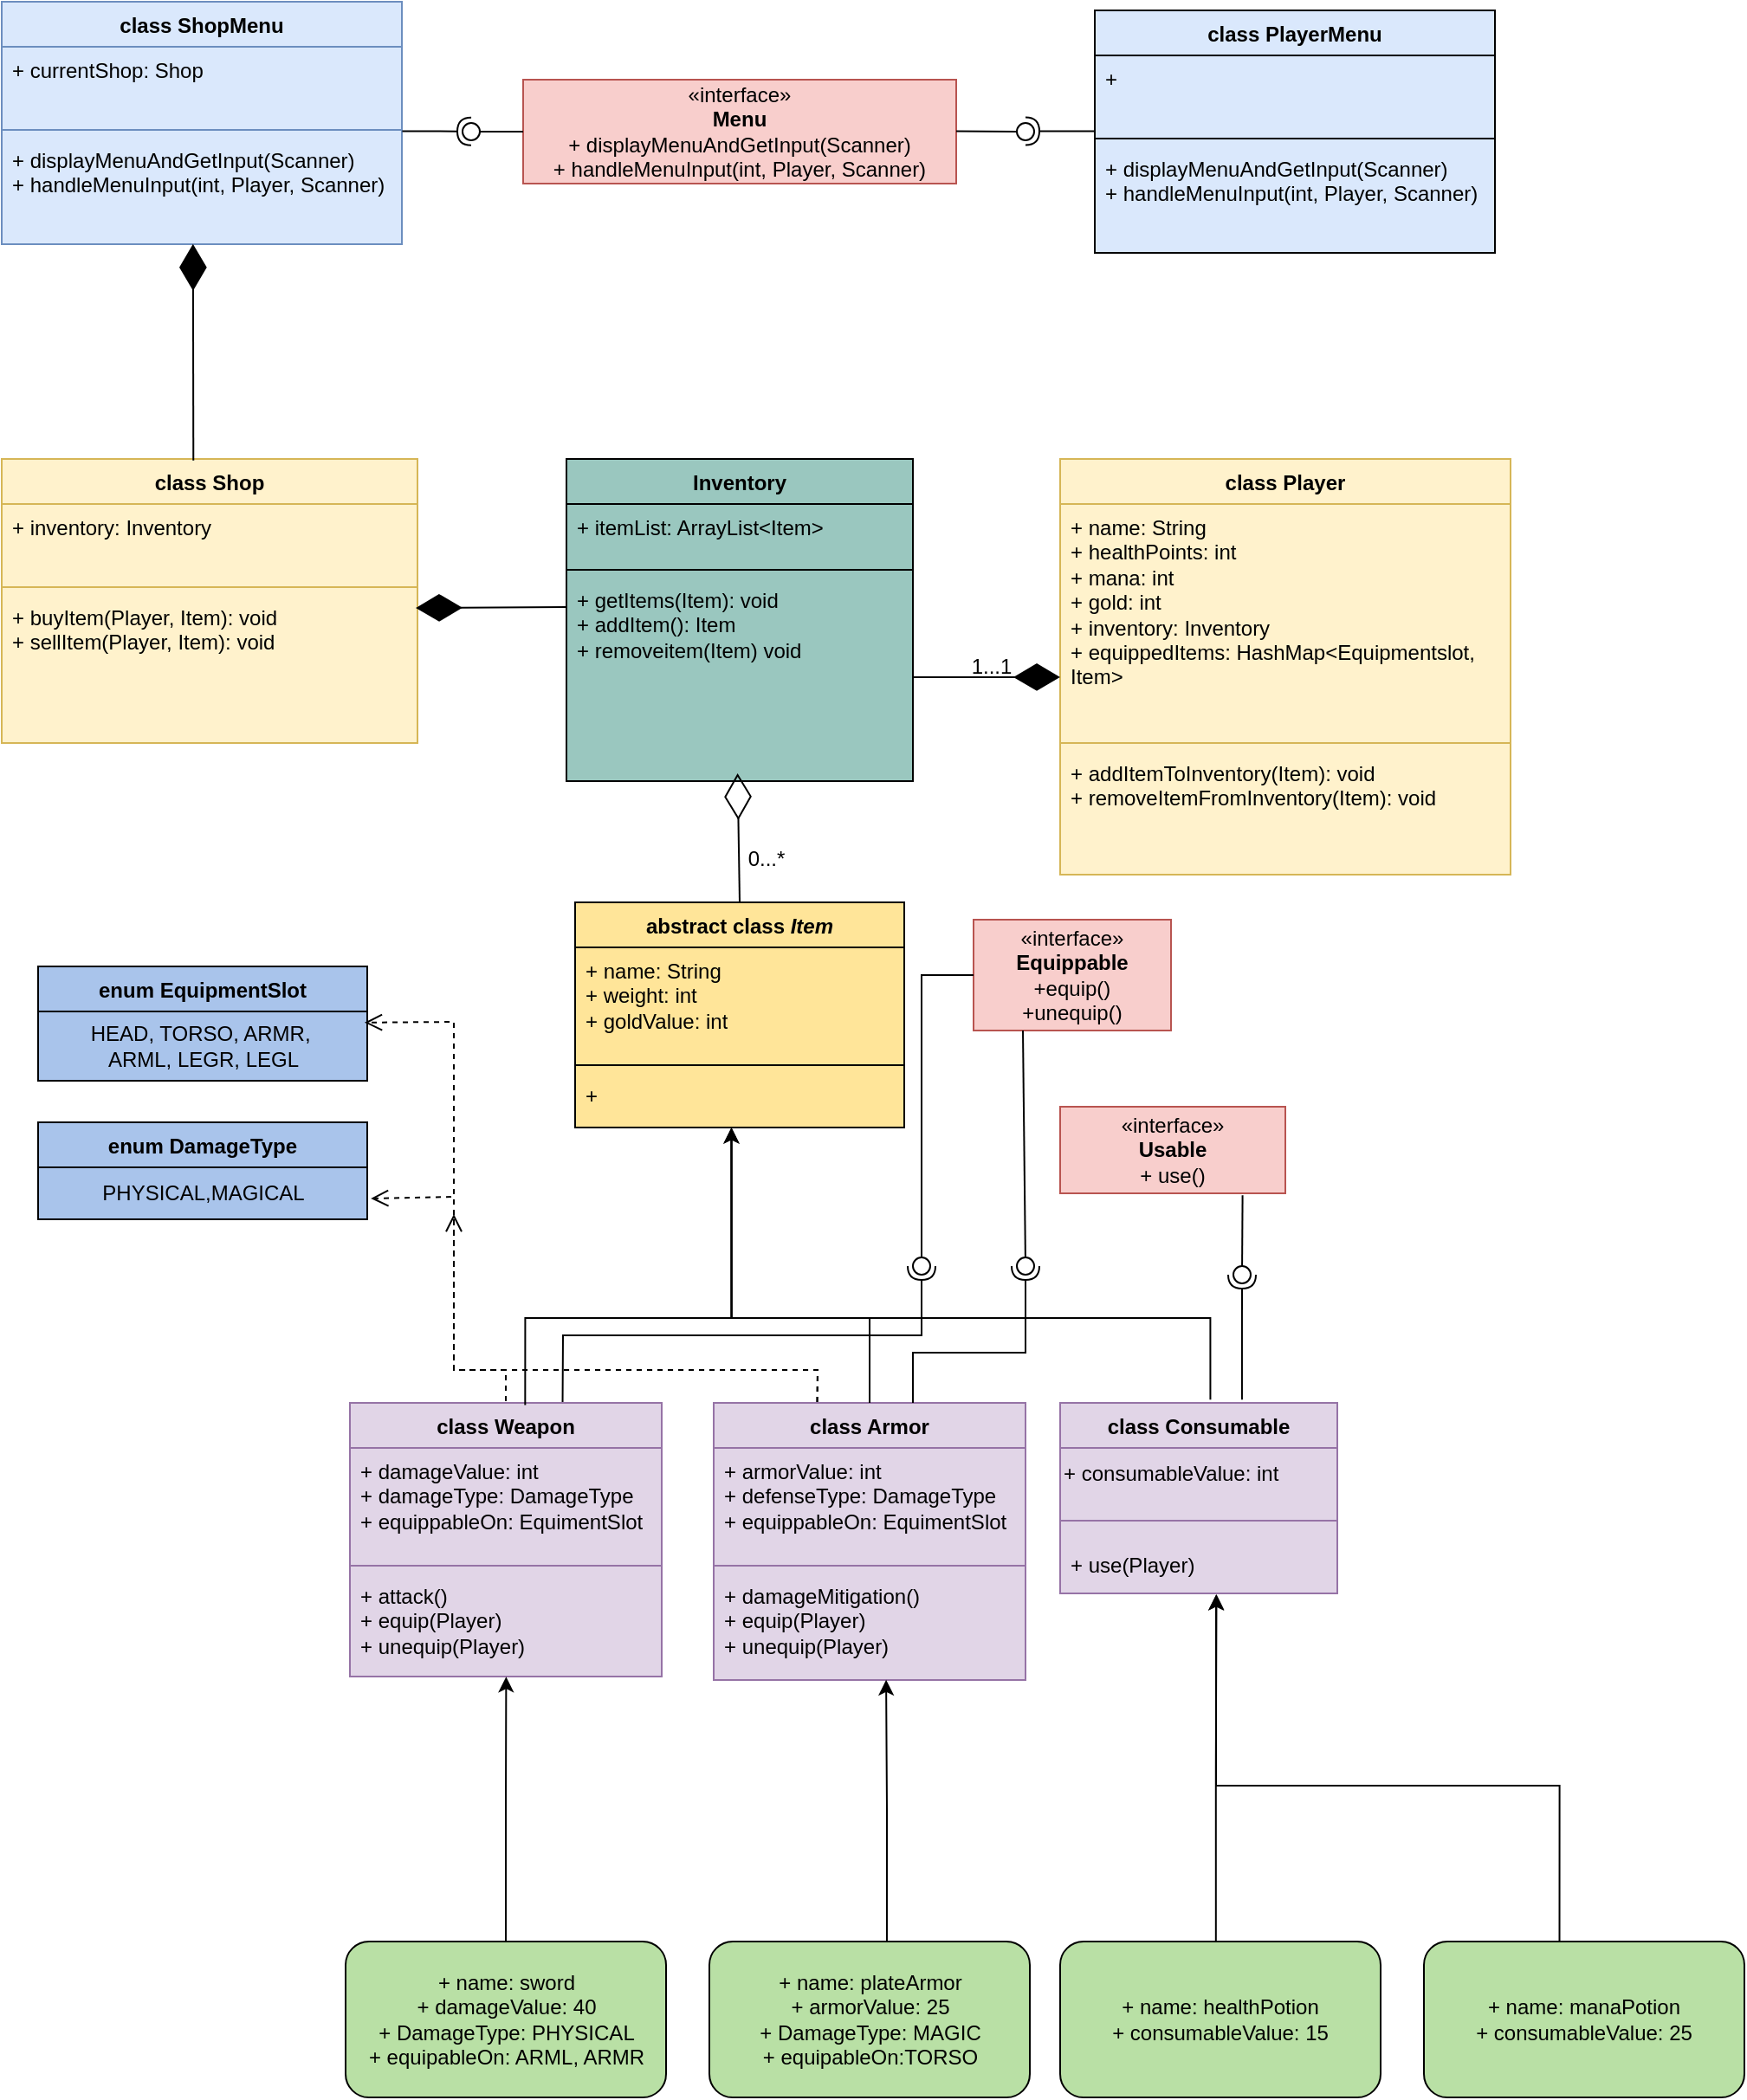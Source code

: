<mxfile version="24.7.17">
  <diagram id="C5RBs43oDa-KdzZeNtuy" name="Page-1">
    <mxGraphModel dx="1272" dy="1894" grid="1" gridSize="10" guides="1" tooltips="1" connect="1" arrows="1" fold="1" page="1" pageScale="1" pageWidth="827" pageHeight="1169" background="#ffffff" math="0" shadow="0">
      <root>
        <mxCell id="WIyWlLk6GJQsqaUBKTNV-0" />
        <mxCell id="WIyWlLk6GJQsqaUBKTNV-1" parent="WIyWlLk6GJQsqaUBKTNV-0" />
        <mxCell id="76qIheIjIqnIHze1jOvI-4" value="Inventory" style="swimlane;fontStyle=1;align=center;verticalAlign=top;childLayout=stackLayout;horizontal=1;startSize=26;horizontalStack=0;resizeParent=1;resizeParentMax=0;resizeLast=0;collapsible=1;marginBottom=0;whiteSpace=wrap;html=1;fillColor=#9AC7BF;swimlaneFillColor=#9AC7BF;" parent="WIyWlLk6GJQsqaUBKTNV-1" vertex="1">
          <mxGeometry x="375" y="-46" width="200" height="186" as="geometry" />
        </mxCell>
        <mxCell id="76qIheIjIqnIHze1jOvI-5" value="+ itemList: ArrayList&amp;lt;Item&amp;gt;" style="text;strokeColor=none;fillColor=none;align=left;verticalAlign=top;spacingLeft=4;spacingRight=4;overflow=hidden;rotatable=0;points=[[0,0.5],[1,0.5]];portConstraint=eastwest;whiteSpace=wrap;html=1;" parent="76qIheIjIqnIHze1jOvI-4" vertex="1">
          <mxGeometry y="26" width="200" height="34" as="geometry" />
        </mxCell>
        <mxCell id="_3AJ94oyX9AFuhV5-iff-18" value="" style="line;strokeWidth=1;fillColor=none;align=left;verticalAlign=middle;spacingTop=-1;spacingLeft=3;spacingRight=3;rotatable=0;labelPosition=right;points=[];portConstraint=eastwest;strokeColor=inherit;" vertex="1" parent="76qIheIjIqnIHze1jOvI-4">
          <mxGeometry y="60" width="200" height="8" as="geometry" />
        </mxCell>
        <mxCell id="76qIheIjIqnIHze1jOvI-7" value="&lt;div&gt;&lt;span data-darkreader-inline-color=&quot;&quot; data-darkreader-inline-bgcolor=&quot;&quot; style=&quot;background-color: initial; color: rgb(0, 0, 0); --darkreader-inline-bgcolor: initial; --darkreader-inline-color: #e8e6e3;&quot;&gt;+ getItems(Item): void&lt;/span&gt;&lt;br&gt;&lt;/div&gt;&lt;div&gt;+ addItem(): Item&lt;br&gt;&lt;/div&gt;&lt;div&gt;+ removeitem(Item) void&lt;br&gt;&lt;/div&gt;" style="text;strokeColor=none;fillColor=none;align=left;verticalAlign=top;spacingLeft=4;spacingRight=4;overflow=hidden;rotatable=0;points=[[0,0.5],[1,0.5]];portConstraint=eastwest;whiteSpace=wrap;html=1;" parent="76qIheIjIqnIHze1jOvI-4" vertex="1">
          <mxGeometry y="68" width="200" height="118" as="geometry" />
        </mxCell>
        <mxCell id="76qIheIjIqnIHze1jOvI-8" value="abstract class &lt;i&gt;Item&lt;/i&gt;" style="swimlane;fontStyle=1;align=center;verticalAlign=top;childLayout=stackLayout;horizontal=1;startSize=26;horizontalStack=0;resizeParent=1;resizeParentMax=0;resizeLast=0;collapsible=1;marginBottom=0;whiteSpace=wrap;html=1;fillColor=#FFE599;swimlaneFillColor=#FFE599;" parent="WIyWlLk6GJQsqaUBKTNV-1" vertex="1">
          <mxGeometry x="380" y="210" width="190" height="130" as="geometry" />
        </mxCell>
        <mxCell id="76qIheIjIqnIHze1jOvI-9" value="+ name: String&lt;div&gt;+ weight: int&lt;/div&gt;&lt;div&gt;+ goldValue: int&lt;/div&gt;" style="text;strokeColor=none;fillColor=none;align=left;verticalAlign=top;spacingLeft=4;spacingRight=4;overflow=hidden;rotatable=0;points=[[0,0.5],[1,0.5]];portConstraint=eastwest;whiteSpace=wrap;html=1;" parent="76qIheIjIqnIHze1jOvI-8" vertex="1">
          <mxGeometry y="26" width="190" height="64" as="geometry" />
        </mxCell>
        <mxCell id="76qIheIjIqnIHze1jOvI-10" value="" style="line;strokeWidth=1;fillColor=none;align=left;verticalAlign=middle;spacingTop=-1;spacingLeft=3;spacingRight=3;rotatable=0;labelPosition=right;points=[];portConstraint=eastwest;strokeColor=inherit;" parent="76qIheIjIqnIHze1jOvI-8" vertex="1">
          <mxGeometry y="90" width="190" height="8" as="geometry" />
        </mxCell>
        <mxCell id="76qIheIjIqnIHze1jOvI-11" value="&lt;div&gt;+ &lt;/div&gt;" style="text;strokeColor=none;fillColor=none;align=left;verticalAlign=top;spacingLeft=4;spacingRight=4;overflow=hidden;rotatable=0;points=[[0,0.5],[1,0.5]];portConstraint=eastwest;whiteSpace=wrap;html=1;" parent="76qIheIjIqnIHze1jOvI-8" vertex="1">
          <mxGeometry y="98" width="190" height="32" as="geometry" />
        </mxCell>
        <mxCell id="Y_zbtXDFNSpmOWqjWYgW-4" value="class Armor" style="swimlane;fontStyle=1;align=center;verticalAlign=top;childLayout=stackLayout;horizontal=1;startSize=26;horizontalStack=0;resizeParent=1;resizeParentMax=0;resizeLast=0;collapsible=1;marginBottom=0;whiteSpace=wrap;html=1;fillColor=#e1d5e7;strokeColor=#9673a6;swimlaneFillColor=#E1D5E7;" parent="WIyWlLk6GJQsqaUBKTNV-1" vertex="1">
          <mxGeometry x="460" y="499" width="180" height="160" as="geometry" />
        </mxCell>
        <mxCell id="Y_zbtXDFNSpmOWqjWYgW-5" value="&lt;div&gt;+ armorValue: int&lt;/div&gt;&lt;div&gt;+ defenseType: DamageType&lt;/div&gt;&lt;div&gt;+ equippableOn: EquimentSlot&lt;/div&gt;" style="text;strokeColor=none;fillColor=none;align=left;verticalAlign=top;spacingLeft=4;spacingRight=4;overflow=hidden;rotatable=0;points=[[0,0.5],[1,0.5]];portConstraint=eastwest;whiteSpace=wrap;html=1;" parent="Y_zbtXDFNSpmOWqjWYgW-4" vertex="1">
          <mxGeometry y="26" width="180" height="64" as="geometry" />
        </mxCell>
        <mxCell id="Y_zbtXDFNSpmOWqjWYgW-6" value="" style="line;strokeWidth=1;fillColor=none;align=left;verticalAlign=middle;spacingTop=-1;spacingLeft=3;spacingRight=3;rotatable=0;labelPosition=right;points=[];portConstraint=eastwest;strokeColor=#9673A6;" parent="Y_zbtXDFNSpmOWqjWYgW-4" vertex="1">
          <mxGeometry y="90" width="180" height="8" as="geometry" />
        </mxCell>
        <mxCell id="Y_zbtXDFNSpmOWqjWYgW-7" value="&lt;div&gt;+ damageMitigation()&lt;br&gt;&lt;/div&gt;&lt;div&gt;&lt;div&gt;+ equip(Player)&lt;/div&gt;&lt;div&gt;+ unequip(Player)&lt;/div&gt;&lt;/div&gt;" style="text;strokeColor=none;fillColor=none;align=left;verticalAlign=top;spacingLeft=4;spacingRight=4;overflow=hidden;rotatable=0;points=[[0,0.5],[1,0.5]];portConstraint=eastwest;whiteSpace=wrap;html=1;" parent="Y_zbtXDFNSpmOWqjWYgW-4" vertex="1">
          <mxGeometry y="98" width="180" height="62" as="geometry" />
        </mxCell>
        <mxCell id="Y_zbtXDFNSpmOWqjWYgW-8" value="class Consumable" style="swimlane;fontStyle=1;align=center;verticalAlign=top;childLayout=stackLayout;horizontal=1;startSize=26;horizontalStack=0;resizeParent=1;resizeParentMax=0;resizeLast=0;collapsible=1;marginBottom=0;whiteSpace=wrap;html=1;fillColor=#e1d5e7;strokeColor=#9673a6;swimlaneFillColor=#E1D5E7;" parent="WIyWlLk6GJQsqaUBKTNV-1" vertex="1">
          <mxGeometry x="660" y="499" width="160" height="110" as="geometry" />
        </mxCell>
        <mxCell id="RlSCZmG_0VpKmQy92OfU-8" value="+ consumableValue: int" style="text;html=1;align=left;verticalAlign=middle;resizable=0;points=[];autosize=1;strokeColor=none;fillColor=none;" parent="Y_zbtXDFNSpmOWqjWYgW-8" vertex="1">
          <mxGeometry y="26" width="160" height="30" as="geometry" />
        </mxCell>
        <mxCell id="Y_zbtXDFNSpmOWqjWYgW-10" value="" style="line;strokeWidth=1;fillColor=none;align=left;verticalAlign=middle;spacingTop=-1;spacingLeft=3;spacingRight=3;rotatable=0;labelPosition=right;points=[];portConstraint=eastwest;strokeColor=inherit;" parent="Y_zbtXDFNSpmOWqjWYgW-8" vertex="1">
          <mxGeometry y="56" width="160" height="24" as="geometry" />
        </mxCell>
        <mxCell id="Y_zbtXDFNSpmOWqjWYgW-11" value="+ use(Player)" style="text;strokeColor=none;fillColor=none;align=left;verticalAlign=top;spacingLeft=4;spacingRight=4;overflow=hidden;rotatable=0;points=[[0,0.5],[1,0.5]];portConstraint=eastwest;whiteSpace=wrap;html=1;" parent="Y_zbtXDFNSpmOWqjWYgW-8" vertex="1">
          <mxGeometry y="80" width="160" height="30" as="geometry" />
        </mxCell>
        <mxCell id="76qIheIjIqnIHze1jOvI-12" value="«interface»&lt;br&gt;&lt;b&gt;Equippable&lt;/b&gt;&lt;div&gt;+equip()&lt;/div&gt;&lt;div&gt;+unequip()&lt;/div&gt;" style="html=1;whiteSpace=wrap;fillColor=#f8cecc;strokeColor=#b85450;" parent="WIyWlLk6GJQsqaUBKTNV-1" vertex="1">
          <mxGeometry x="610" y="220" width="114" height="64" as="geometry" />
        </mxCell>
        <mxCell id="76qIheIjIqnIHze1jOvI-13" value="«interface»&lt;br&gt;&lt;div&gt;&lt;b&gt;Usable&lt;br&gt;&lt;/b&gt;&lt;/div&gt;&lt;div&gt;+ use()&lt;/div&gt;" style="html=1;whiteSpace=wrap;fillColor=#f8cecc;strokeColor=#b85450;" parent="WIyWlLk6GJQsqaUBKTNV-1" vertex="1">
          <mxGeometry x="660" y="328" width="130" height="50" as="geometry" />
        </mxCell>
        <mxCell id="76qIheIjIqnIHze1jOvI-16" style="edgeStyle=orthogonalEdgeStyle;rounded=0;orthogonalLoop=1;jettySize=auto;html=1;entryX=0.475;entryY=1.004;entryDx=0;entryDy=0;entryPerimeter=0;" parent="WIyWlLk6GJQsqaUBKTNV-1" source="Y_zbtXDFNSpmOWqjWYgW-4" target="76qIheIjIqnIHze1jOvI-11" edge="1">
          <mxGeometry relative="1" as="geometry">
            <Array as="points">
              <mxPoint x="550" y="450" />
              <mxPoint x="470" y="450" />
            </Array>
            <mxPoint x="470" y="420" as="targetPoint" />
          </mxGeometry>
        </mxCell>
        <mxCell id="Y_zbtXDFNSpmOWqjWYgW-13" value="" style="endArrow=diamondThin;endFill=0;endSize=24;html=1;rounded=0;exitX=0.5;exitY=0;exitDx=0;exitDy=0;entryX=0.494;entryY=0.962;entryDx=0;entryDy=0;entryPerimeter=0;" parent="WIyWlLk6GJQsqaUBKTNV-1" source="76qIheIjIqnIHze1jOvI-8" target="76qIheIjIqnIHze1jOvI-7" edge="1">
          <mxGeometry width="160" relative="1" as="geometry">
            <mxPoint x="150" y="210" as="sourcePoint" />
            <mxPoint x="460" y="170" as="targetPoint" />
          </mxGeometry>
        </mxCell>
        <mxCell id="Y_zbtXDFNSpmOWqjWYgW-16" value="" style="rounded=0;orthogonalLoop=1;jettySize=auto;html=1;endArrow=halfCircle;endFill=0;endSize=6;strokeWidth=1;sketch=0;exitX=0.656;exitY=-0.017;exitDx=0;exitDy=0;entryX=0.129;entryY=0.643;entryDx=0;entryDy=0;entryPerimeter=0;exitPerimeter=0;" parent="WIyWlLk6GJQsqaUBKTNV-1" target="Y_zbtXDFNSpmOWqjWYgW-18" edge="1" source="Y_zbtXDFNSpmOWqjWYgW-8">
          <mxGeometry relative="1" as="geometry">
            <mxPoint x="820" y="552" as="sourcePoint" />
            <mxPoint x="770" y="250" as="targetPoint" />
            <Array as="points" />
          </mxGeometry>
        </mxCell>
        <mxCell id="Y_zbtXDFNSpmOWqjWYgW-17" value="" style="rounded=0;orthogonalLoop=1;jettySize=auto;html=1;endArrow=oval;endFill=0;sketch=0;sourcePerimeterSpacing=0;targetPerimeterSpacing=0;endSize=10;exitX=0.81;exitY=1.023;exitDx=0;exitDy=0;entryX=0.67;entryY=0.848;entryDx=0;entryDy=0;entryPerimeter=0;exitPerimeter=0;" parent="WIyWlLk6GJQsqaUBKTNV-1" source="76qIheIjIqnIHze1jOvI-13" target="Y_zbtXDFNSpmOWqjWYgW-18" edge="1">
          <mxGeometry relative="1" as="geometry">
            <mxPoint x="760" y="384" as="sourcePoint" />
            <mxPoint x="780" y="384" as="targetPoint" />
          </mxGeometry>
        </mxCell>
        <mxCell id="Y_zbtXDFNSpmOWqjWYgW-18" value="" style="ellipse;whiteSpace=wrap;html=1;align=center;aspect=fixed;fillColor=none;strokeColor=none;resizable=0;perimeter=centerPerimeter;rotatable=0;allowArrows=0;points=[];outlineConnect=1;" parent="WIyWlLk6GJQsqaUBKTNV-1" vertex="1">
          <mxGeometry x="760" y="420" width="10" height="10" as="geometry" />
        </mxCell>
        <mxCell id="Y_zbtXDFNSpmOWqjWYgW-19" value="" style="rounded=0;orthogonalLoop=1;jettySize=auto;html=1;endArrow=halfCircle;endFill=0;endSize=6;strokeWidth=1;sketch=0;exitX=0.652;exitY=0.001;exitDx=0;exitDy=0;exitPerimeter=0;" parent="WIyWlLk6GJQsqaUBKTNV-1" edge="1">
          <mxGeometry relative="1" as="geometry">
            <mxPoint x="575.0" y="498.998" as="sourcePoint" />
            <mxPoint x="640" y="420" as="targetPoint" />
            <Array as="points">
              <mxPoint x="575" y="470" />
              <mxPoint x="640" y="470" />
            </Array>
          </mxGeometry>
        </mxCell>
        <mxCell id="Y_zbtXDFNSpmOWqjWYgW-20" value="" style="rounded=0;orthogonalLoop=1;jettySize=auto;html=1;endArrow=oval;endFill=0;sketch=0;sourcePerimeterSpacing=0;targetPerimeterSpacing=0;endSize=10;exitX=0.25;exitY=1;exitDx=0;exitDy=0;" parent="WIyWlLk6GJQsqaUBKTNV-1" source="76qIheIjIqnIHze1jOvI-12" edge="1">
          <mxGeometry relative="1" as="geometry">
            <mxPoint x="690" y="300" as="sourcePoint" />
            <mxPoint x="640" y="420" as="targetPoint" />
          </mxGeometry>
        </mxCell>
        <mxCell id="Y_zbtXDFNSpmOWqjWYgW-21" value="" style="ellipse;whiteSpace=wrap;html=1;align=center;aspect=fixed;fillColor=none;strokeColor=none;resizable=0;perimeter=centerPerimeter;rotatable=0;allowArrows=0;points=[];outlineConnect=1;" parent="WIyWlLk6GJQsqaUBKTNV-1" vertex="1">
          <mxGeometry x="409" y="630" width="10" height="10" as="geometry" />
        </mxCell>
        <mxCell id="Y_zbtXDFNSpmOWqjWYgW-22" value="" style="rounded=0;orthogonalLoop=1;jettySize=auto;html=1;endArrow=halfCircle;endFill=0;endSize=6;strokeWidth=1;sketch=0;exitX=0.682;exitY=0.005;exitDx=0;exitDy=0;exitPerimeter=0;" parent="WIyWlLk6GJQsqaUBKTNV-1" source="76qIheIjIqnIHze1jOvI-23" edge="1">
          <mxGeometry relative="1" as="geometry">
            <mxPoint x="250.8" y="540.616" as="sourcePoint" />
            <mxPoint x="580" y="420" as="targetPoint" />
            <Array as="points">
              <mxPoint x="373" y="460" />
              <mxPoint x="580" y="460" />
            </Array>
          </mxGeometry>
        </mxCell>
        <mxCell id="Y_zbtXDFNSpmOWqjWYgW-23" value="" style="rounded=0;orthogonalLoop=1;jettySize=auto;html=1;endArrow=oval;endFill=0;sketch=0;sourcePerimeterSpacing=0;targetPerimeterSpacing=0;endSize=10;exitX=0;exitY=0.5;exitDx=0;exitDy=0;" parent="WIyWlLk6GJQsqaUBKTNV-1" source="76qIheIjIqnIHze1jOvI-12" edge="1">
          <mxGeometry relative="1" as="geometry">
            <mxPoint x="264" y="615" as="sourcePoint" />
            <mxPoint x="580" y="420" as="targetPoint" />
            <Array as="points">
              <mxPoint x="580" y="252" />
            </Array>
          </mxGeometry>
        </mxCell>
        <mxCell id="Y_zbtXDFNSpmOWqjWYgW-24" value="" style="ellipse;whiteSpace=wrap;html=1;align=center;aspect=fixed;fillColor=none;strokeColor=none;resizable=0;perimeter=centerPerimeter;rotatable=0;allowArrows=0;points=[];outlineConnect=1;" parent="WIyWlLk6GJQsqaUBKTNV-1" vertex="1">
          <mxGeometry x="279" y="610" width="10" height="10" as="geometry" />
        </mxCell>
        <mxCell id="76qIheIjIqnIHze1jOvI-23" value="class Weapon" style="swimlane;fontStyle=1;align=center;verticalAlign=top;childLayout=stackLayout;horizontal=1;startSize=26;horizontalStack=0;resizeParent=1;resizeParentMax=0;resizeLast=0;collapsible=1;marginBottom=0;whiteSpace=wrap;html=1;fillColor=#E1D5E7;swimlaneFillColor=#E1D5E7;strokeColor=#9673A6;" parent="WIyWlLk6GJQsqaUBKTNV-1" vertex="1">
          <mxGeometry x="250" y="499" width="180" height="158" as="geometry" />
        </mxCell>
        <mxCell id="76qIheIjIqnIHze1jOvI-24" value="&lt;div&gt;+ damageValue: int&lt;/div&gt;&lt;div&gt;+ damageType: DamageType&lt;/div&gt;&lt;div&gt;+ equippableOn: EquimentSlot&lt;br&gt;&lt;/div&gt;&lt;div&gt;&lt;br&gt;&lt;/div&gt;" style="text;strokeColor=none;fillColor=none;align=left;verticalAlign=top;spacingLeft=4;spacingRight=4;overflow=hidden;rotatable=0;points=[[0,0.5],[1,0.5]];portConstraint=eastwest;whiteSpace=wrap;html=1;" parent="76qIheIjIqnIHze1jOvI-23" vertex="1">
          <mxGeometry y="26" width="180" height="64" as="geometry" />
        </mxCell>
        <mxCell id="76qIheIjIqnIHze1jOvI-25" value="" style="line;strokeWidth=1;fillColor=#E1D5E7;align=left;verticalAlign=middle;spacingTop=-1;spacingLeft=3;spacingRight=3;rotatable=0;labelPosition=right;points=[];portConstraint=eastwest;strokeColor=#9673A6;fillStyle=auto;perimeterSpacing=0;" parent="76qIheIjIqnIHze1jOvI-23" vertex="1">
          <mxGeometry y="90" width="180" height="8" as="geometry" />
        </mxCell>
        <mxCell id="76qIheIjIqnIHze1jOvI-26" value="&lt;div&gt;+ attack()&lt;/div&gt;&lt;div&gt;&lt;div&gt;+ equip(Player)&lt;/div&gt;&lt;div&gt;+ unequip(Player)&lt;/div&gt;&lt;/div&gt;" style="text;strokeColor=none;fillColor=none;align=left;verticalAlign=top;spacingLeft=4;spacingRight=4;overflow=hidden;rotatable=0;points=[[0,0.5],[1,0.5]];portConstraint=eastwest;whiteSpace=wrap;html=1;" parent="76qIheIjIqnIHze1jOvI-23" vertex="1">
          <mxGeometry y="98" width="180" height="60" as="geometry" />
        </mxCell>
        <mxCell id="76qIheIjIqnIHze1jOvI-31" value="class Player" style="swimlane;fontStyle=1;align=center;verticalAlign=top;childLayout=stackLayout;horizontal=1;startSize=26;horizontalStack=0;resizeParent=1;resizeParentMax=0;resizeLast=0;collapsible=1;marginBottom=0;whiteSpace=wrap;html=1;fillColor=#fff2cc;strokeColor=#d6b656;swimlaneFillColor=#FFF2CC;" parent="WIyWlLk6GJQsqaUBKTNV-1" vertex="1">
          <mxGeometry x="660" y="-46" width="260" height="240" as="geometry" />
        </mxCell>
        <mxCell id="76qIheIjIqnIHze1jOvI-32" value="&lt;div&gt;+ name: String&lt;br&gt;&lt;/div&gt;&lt;div&gt;+ healthPoints: int&lt;/div&gt;&lt;div&gt;+ mana: int&lt;/div&gt;&lt;div&gt;+ gold: int&lt;br&gt;&lt;/div&gt;&lt;div&gt;+ inventory: Inventory&lt;/div&gt;&lt;div&gt;&lt;div&gt;+ equippedItems: HashMap&amp;lt;Equipmentslot, Item&amp;gt;&lt;/div&gt;&lt;/div&gt;" style="text;strokeColor=none;fillColor=none;align=left;verticalAlign=top;spacingLeft=4;spacingRight=4;overflow=hidden;rotatable=0;points=[[0,0.5],[1,0.5]];portConstraint=eastwest;whiteSpace=wrap;html=1;" parent="76qIheIjIqnIHze1jOvI-31" vertex="1">
          <mxGeometry y="26" width="260" height="134" as="geometry" />
        </mxCell>
        <mxCell id="76qIheIjIqnIHze1jOvI-33" value="" style="line;strokeWidth=1;fillColor=none;align=left;verticalAlign=middle;spacingTop=-1;spacingLeft=3;spacingRight=3;rotatable=0;labelPosition=right;points=[];portConstraint=eastwest;strokeColor=inherit;" parent="76qIheIjIqnIHze1jOvI-31" vertex="1">
          <mxGeometry y="160" width="260" height="8" as="geometry" />
        </mxCell>
        <mxCell id="76qIheIjIqnIHze1jOvI-34" value="&lt;div&gt;+ addItemToInventory(Item): void&lt;br&gt;&lt;/div&gt;&lt;div&gt;+ removeItemFromInventory(Item): void&lt;br&gt;&lt;/div&gt;" style="text;strokeColor=none;fillColor=none;align=left;verticalAlign=top;spacingLeft=4;spacingRight=4;overflow=hidden;rotatable=0;points=[[0,0.5],[1,0.5]];portConstraint=eastwest;whiteSpace=wrap;html=1;" parent="76qIheIjIqnIHze1jOvI-31" vertex="1">
          <mxGeometry y="168" width="260" height="72" as="geometry" />
        </mxCell>
        <mxCell id="zVwZTeZ9vrngOVBs7xeL-0" value="" style="endArrow=diamondThin;endFill=1;endSize=24;html=1;rounded=0;entryX=0;entryY=0.746;entryDx=0;entryDy=0;entryPerimeter=0;exitX=0.998;exitY=0.491;exitDx=0;exitDy=0;exitPerimeter=0;" parent="WIyWlLk6GJQsqaUBKTNV-1" target="76qIheIjIqnIHze1jOvI-32" edge="1" source="76qIheIjIqnIHze1jOvI-7">
          <mxGeometry width="160" relative="1" as="geometry">
            <mxPoint x="590" y="80" as="sourcePoint" />
            <mxPoint x="579" y="109.986" as="targetPoint" />
          </mxGeometry>
        </mxCell>
        <mxCell id="Y_zbtXDFNSpmOWqjWYgW-52" value="1...1" style="text;html=1;align=center;verticalAlign=middle;resizable=0;points=[];autosize=1;strokeColor=none;fillColor=none;" parent="WIyWlLk6GJQsqaUBKTNV-1" vertex="1">
          <mxGeometry x="595" y="59" width="50" height="30" as="geometry" />
        </mxCell>
        <mxCell id="Y_zbtXDFNSpmOWqjWYgW-53" value="0...*" style="text;html=1;align=center;verticalAlign=middle;resizable=0;points=[];autosize=1;strokeColor=none;fillColor=none;" parent="WIyWlLk6GJQsqaUBKTNV-1" vertex="1">
          <mxGeometry x="470" y="170" width="40" height="30" as="geometry" />
        </mxCell>
        <mxCell id="Y_zbtXDFNSpmOWqjWYgW-57" value="enum DamageType" style="swimlane;fontStyle=1;align=center;verticalAlign=top;childLayout=stackLayout;horizontal=1;startSize=26;horizontalStack=0;resizeParent=1;resizeParentMax=0;resizeLast=0;collapsible=1;marginBottom=0;whiteSpace=wrap;html=1;strokeColor=#000000;fillColor=#A9C4EB;swimlaneFillColor=#A9C4EB;" parent="WIyWlLk6GJQsqaUBKTNV-1" vertex="1">
          <mxGeometry x="70" y="337" width="190" height="56" as="geometry" />
        </mxCell>
        <mxCell id="Y_zbtXDFNSpmOWqjWYgW-58" value="&lt;div align=&quot;center&quot;&gt;PHYSICAL,MAGICAL&lt;/div&gt;" style="text;html=1;align=center;verticalAlign=middle;resizable=0;points=[];autosize=1;strokeColor=#000000;fillColor=#A9C4EB;" parent="Y_zbtXDFNSpmOWqjWYgW-57" vertex="1">
          <mxGeometry y="26" width="190" height="30" as="geometry" />
        </mxCell>
        <mxCell id="Y_zbtXDFNSpmOWqjWYgW-59" value="" style="line;strokeWidth=1;fillColor=#A9C4EB;align=left;verticalAlign=middle;spacingTop=-1;spacingLeft=3;spacingRight=3;rotatable=0;labelPosition=right;points=[];portConstraint=eastwest;strokeColor=#A9C4EB;" parent="Y_zbtXDFNSpmOWqjWYgW-57" vertex="1">
          <mxGeometry y="56" width="190" as="geometry" />
        </mxCell>
        <mxCell id="Y_zbtXDFNSpmOWqjWYgW-77" value="" style="html=1;verticalAlign=bottom;endArrow=open;dashed=1;endSize=8;curved=0;rounded=0;entryX=1.011;entryY=0.6;entryDx=0;entryDy=0;exitX=0.332;exitY=-0.003;exitDx=0;exitDy=0;exitPerimeter=0;entryPerimeter=0;" parent="WIyWlLk6GJQsqaUBKTNV-1" source="Y_zbtXDFNSpmOWqjWYgW-4" target="Y_zbtXDFNSpmOWqjWYgW-58" edge="1">
          <mxGeometry relative="1" as="geometry">
            <mxPoint x="540" y="478" as="sourcePoint" />
            <mxPoint x="250" y="367" as="targetPoint" />
            <Array as="points">
              <mxPoint x="520" y="480" />
              <mxPoint x="310" y="480" />
              <mxPoint x="310" y="380" />
            </Array>
          </mxGeometry>
        </mxCell>
        <mxCell id="_3AJ94oyX9AFuhV5-iff-29" style="edgeStyle=orthogonalEdgeStyle;rounded=0;orthogonalLoop=1;jettySize=auto;html=1;entryX=0.475;entryY=1.004;entryDx=0;entryDy=0;entryPerimeter=0;exitX=0.542;exitY=-0.017;exitDx=0;exitDy=0;exitPerimeter=0;" edge="1" parent="WIyWlLk6GJQsqaUBKTNV-1" source="Y_zbtXDFNSpmOWqjWYgW-8" target="76qIheIjIqnIHze1jOvI-11">
          <mxGeometry relative="1" as="geometry">
            <Array as="points">
              <mxPoint x="747" y="450" />
              <mxPoint x="470" y="450" />
            </Array>
            <mxPoint x="550" y="499" as="sourcePoint" />
            <mxPoint x="470" y="410" as="targetPoint" />
          </mxGeometry>
        </mxCell>
        <mxCell id="_3AJ94oyX9AFuhV5-iff-32" style="edgeStyle=orthogonalEdgeStyle;rounded=0;orthogonalLoop=1;jettySize=auto;html=1;entryX=0.475;entryY=1.004;entryDx=0;entryDy=0;entryPerimeter=0;exitX=0.562;exitY=0.008;exitDx=0;exitDy=0;exitPerimeter=0;" edge="1" parent="WIyWlLk6GJQsqaUBKTNV-1" source="76qIheIjIqnIHze1jOvI-23" target="76qIheIjIqnIHze1jOvI-11">
          <mxGeometry relative="1" as="geometry">
            <Array as="points">
              <mxPoint x="351" y="450" />
              <mxPoint x="470" y="450" />
            </Array>
            <mxPoint x="352" y="490" as="sourcePoint" />
            <mxPoint x="470" y="410" as="targetPoint" />
          </mxGeometry>
        </mxCell>
        <mxCell id="_3AJ94oyX9AFuhV5-iff-35" value="enum EquipmentSlot" style="swimlane;fontStyle=1;align=center;verticalAlign=top;childLayout=stackLayout;horizontal=1;startSize=26;horizontalStack=0;resizeParent=1;resizeParentMax=0;resizeLast=0;collapsible=1;marginBottom=0;whiteSpace=wrap;html=1;fillColor=#A9C4EB;swimlaneFillColor=#A9C4EB;" vertex="1" parent="WIyWlLk6GJQsqaUBKTNV-1">
          <mxGeometry x="70" y="247" width="190" height="66" as="geometry" />
        </mxCell>
        <mxCell id="_3AJ94oyX9AFuhV5-iff-36" value="&lt;div align=&quot;center&quot;&gt;HEAD, TORSO, ARMR,&amp;nbsp;&lt;/div&gt;&lt;div align=&quot;center&quot;&gt;ARML, LEGR, LEGL&lt;/div&gt;" style="text;html=1;align=center;verticalAlign=middle;resizable=0;points=[];autosize=1;strokeColor=none;fillColor=none;" vertex="1" parent="_3AJ94oyX9AFuhV5-iff-35">
          <mxGeometry y="26" width="190" height="40" as="geometry" />
        </mxCell>
        <mxCell id="_3AJ94oyX9AFuhV5-iff-38" value="" style="html=1;verticalAlign=bottom;endArrow=open;dashed=1;endSize=8;curved=0;rounded=0;exitX=0.332;exitY=-0.003;exitDx=0;exitDy=0;exitPerimeter=0;entryX=0.992;entryY=0.16;entryDx=0;entryDy=0;entryPerimeter=0;" edge="1" parent="WIyWlLk6GJQsqaUBKTNV-1" source="Y_zbtXDFNSpmOWqjWYgW-4" target="_3AJ94oyX9AFuhV5-iff-36">
          <mxGeometry relative="1" as="geometry">
            <mxPoint x="520" y="498" as="sourcePoint" />
            <mxPoint x="310" y="250" as="targetPoint" />
            <Array as="points">
              <mxPoint x="520" y="480" />
              <mxPoint x="400" y="480" />
              <mxPoint x="310" y="480" />
              <mxPoint x="310" y="367" />
              <mxPoint x="310" y="330" />
              <mxPoint x="310" y="279" />
            </Array>
          </mxGeometry>
        </mxCell>
        <mxCell id="_3AJ94oyX9AFuhV5-iff-54" style="edgeStyle=orthogonalEdgeStyle;rounded=0;orthogonalLoop=1;jettySize=auto;html=1;entryX=0.501;entryY=1.002;entryDx=0;entryDy=0;entryPerimeter=0;exitX=0.5;exitY=0;exitDx=0;exitDy=0;" edge="1" parent="WIyWlLk6GJQsqaUBKTNV-1" source="_3AJ94oyX9AFuhV5-iff-100" target="76qIheIjIqnIHze1jOvI-26">
          <mxGeometry relative="1" as="geometry">
            <mxPoint x="340" y="740" as="targetPoint" />
            <mxPoint x="340" y="800" as="sourcePoint" />
          </mxGeometry>
        </mxCell>
        <mxCell id="_3AJ94oyX9AFuhV5-iff-58" style="edgeStyle=orthogonalEdgeStyle;rounded=0;orthogonalLoop=1;jettySize=auto;html=1;entryX=0.564;entryY=1.016;entryDx=0;entryDy=0;entryPerimeter=0;exitX=0.486;exitY=0;exitDx=0;exitDy=0;exitPerimeter=0;" edge="1" parent="WIyWlLk6GJQsqaUBKTNV-1" source="_3AJ94oyX9AFuhV5-iff-103" target="Y_zbtXDFNSpmOWqjWYgW-11">
          <mxGeometry relative="1" as="geometry">
            <mxPoint x="750" y="640" as="targetPoint" />
            <mxPoint x="760" y="790" as="sourcePoint" />
          </mxGeometry>
        </mxCell>
        <mxCell id="_3AJ94oyX9AFuhV5-iff-59" value="class Shop" style="swimlane;fontStyle=1;align=center;verticalAlign=top;childLayout=stackLayout;horizontal=1;startSize=26;horizontalStack=0;resizeParent=1;resizeParentMax=0;resizeLast=0;collapsible=1;marginBottom=0;whiteSpace=wrap;html=1;fillColor=#fff2cc;strokeColor=#d6b656;swimlaneFillColor=#FFF2CC;" vertex="1" parent="WIyWlLk6GJQsqaUBKTNV-1">
          <mxGeometry x="49" y="-46" width="240" height="164" as="geometry" />
        </mxCell>
        <mxCell id="_3AJ94oyX9AFuhV5-iff-60" value="+ inventory: Inventory" style="text;strokeColor=none;fillColor=none;align=left;verticalAlign=top;spacingLeft=4;spacingRight=4;overflow=hidden;rotatable=0;points=[[0,0.5],[1,0.5]];portConstraint=eastwest;whiteSpace=wrap;html=1;" vertex="1" parent="_3AJ94oyX9AFuhV5-iff-59">
          <mxGeometry y="26" width="240" height="44" as="geometry" />
        </mxCell>
        <mxCell id="_3AJ94oyX9AFuhV5-iff-61" value="" style="line;strokeWidth=1;fillColor=none;align=left;verticalAlign=middle;spacingTop=-1;spacingLeft=3;spacingRight=3;rotatable=0;labelPosition=right;points=[];portConstraint=eastwest;strokeColor=inherit;" vertex="1" parent="_3AJ94oyX9AFuhV5-iff-59">
          <mxGeometry y="70" width="240" height="8" as="geometry" />
        </mxCell>
        <mxCell id="_3AJ94oyX9AFuhV5-iff-62" value="&lt;div&gt;+ buyItem(Player, Item): void&lt;/div&gt;&lt;div&gt;+ sellItem(Player, Item): void&lt;br&gt;&lt;/div&gt;" style="text;strokeColor=none;fillColor=none;align=left;verticalAlign=top;spacingLeft=4;spacingRight=4;overflow=hidden;rotatable=0;points=[[0,0.5],[1,0.5]];portConstraint=eastwest;whiteSpace=wrap;html=1;" vertex="1" parent="_3AJ94oyX9AFuhV5-iff-59">
          <mxGeometry y="78" width="240" height="86" as="geometry" />
        </mxCell>
        <mxCell id="_3AJ94oyX9AFuhV5-iff-64" value="" style="endArrow=diamondThin;endFill=1;endSize=24;html=1;rounded=0;exitX=-0.001;exitY=0.148;exitDx=0;exitDy=0;exitPerimeter=0;" edge="1" parent="WIyWlLk6GJQsqaUBKTNV-1" source="76qIheIjIqnIHze1jOvI-7">
          <mxGeometry width="160" relative="1" as="geometry">
            <mxPoint x="375" y="38" as="sourcePoint" />
            <mxPoint x="288" y="40" as="targetPoint" />
          </mxGeometry>
        </mxCell>
        <mxCell id="_3AJ94oyX9AFuhV5-iff-66" value="«interface»&lt;br&gt;&lt;b&gt;Menu&lt;/b&gt;&lt;br&gt;&lt;div&gt;+ displayMenuAndGetInput(Scanner)&lt;/div&gt;&lt;div&gt;+ handleMenuInput(int, Player, Scanner)&lt;/div&gt;" style="html=1;whiteSpace=wrap;fillColor=#f8cecc;strokeColor=#b85450;" vertex="1" parent="WIyWlLk6GJQsqaUBKTNV-1">
          <mxGeometry x="350" y="-265" width="250" height="60" as="geometry" />
        </mxCell>
        <mxCell id="_3AJ94oyX9AFuhV5-iff-67" value="class ShopMenu" style="swimlane;fontStyle=1;align=center;verticalAlign=top;childLayout=stackLayout;horizontal=1;startSize=26;horizontalStack=0;resizeParent=1;resizeParentMax=0;resizeLast=0;collapsible=1;marginBottom=0;whiteSpace=wrap;html=1;fillColor=#DAE8FC;swimlaneFillColor=#DAE8FC;strokeColor=#6c8ebf;" vertex="1" parent="WIyWlLk6GJQsqaUBKTNV-1">
          <mxGeometry x="49" y="-310" width="231" height="140" as="geometry" />
        </mxCell>
        <mxCell id="_3AJ94oyX9AFuhV5-iff-68" value="+ currentShop: Shop" style="text;strokeColor=none;fillColor=none;align=left;verticalAlign=top;spacingLeft=4;spacingRight=4;overflow=hidden;rotatable=0;points=[[0,0.5],[1,0.5]];portConstraint=eastwest;whiteSpace=wrap;html=1;" vertex="1" parent="_3AJ94oyX9AFuhV5-iff-67">
          <mxGeometry y="26" width="231" height="44" as="geometry" />
        </mxCell>
        <mxCell id="_3AJ94oyX9AFuhV5-iff-69" value="" style="line;strokeWidth=1;fillColor=none;align=left;verticalAlign=middle;spacingTop=-1;spacingLeft=3;spacingRight=3;rotatable=0;labelPosition=right;points=[];portConstraint=eastwest;strokeColor=inherit;" vertex="1" parent="_3AJ94oyX9AFuhV5-iff-67">
          <mxGeometry y="70" width="231" height="8" as="geometry" />
        </mxCell>
        <mxCell id="_3AJ94oyX9AFuhV5-iff-70" value="&lt;div&gt;+ displayMenuAndGetInput(Scanner)&lt;/div&gt;&lt;div&gt;+ handleMenuInput(int, Player, Scanner)&lt;/div&gt;" style="text;strokeColor=none;fillColor=none;align=left;verticalAlign=top;spacingLeft=4;spacingRight=4;overflow=hidden;rotatable=0;points=[[0,0.5],[1,0.5]];portConstraint=eastwest;whiteSpace=wrap;html=1;" vertex="1" parent="_3AJ94oyX9AFuhV5-iff-67">
          <mxGeometry y="78" width="231" height="62" as="geometry" />
        </mxCell>
        <mxCell id="_3AJ94oyX9AFuhV5-iff-72" value="" style="rounded=0;orthogonalLoop=1;jettySize=auto;html=1;endArrow=halfCircle;endFill=0;endSize=6;strokeWidth=1;sketch=0;exitX=1.001;exitY=0.996;exitDx=0;exitDy=0;exitPerimeter=0;" edge="1" parent="WIyWlLk6GJQsqaUBKTNV-1">
          <mxGeometry relative="1" as="geometry">
            <mxPoint x="280.231" y="-235.296" as="sourcePoint" />
            <mxPoint x="320" y="-235.12" as="targetPoint" />
          </mxGeometry>
        </mxCell>
        <mxCell id="_3AJ94oyX9AFuhV5-iff-73" value="" style="rounded=0;orthogonalLoop=1;jettySize=auto;html=1;endArrow=oval;endFill=0;sketch=0;sourcePerimeterSpacing=0;targetPerimeterSpacing=0;endSize=10;exitX=0;exitY=0.5;exitDx=0;exitDy=0;" edge="1" parent="WIyWlLk6GJQsqaUBKTNV-1" source="_3AJ94oyX9AFuhV5-iff-66">
          <mxGeometry relative="1" as="geometry">
            <mxPoint x="610" y="-175" as="sourcePoint" />
            <mxPoint x="320" y="-235" as="targetPoint" />
          </mxGeometry>
        </mxCell>
        <mxCell id="_3AJ94oyX9AFuhV5-iff-74" value="" style="ellipse;whiteSpace=wrap;html=1;align=center;aspect=fixed;fillColor=none;strokeColor=none;resizable=0;perimeter=centerPerimeter;rotatable=0;allowArrows=0;points=[];outlineConnect=1;" vertex="1" parent="WIyWlLk6GJQsqaUBKTNV-1">
          <mxGeometry x="310" y="-290" width="10" height="10" as="geometry" />
        </mxCell>
        <mxCell id="_3AJ94oyX9AFuhV5-iff-75" value="class PlayerMenu" style="swimlane;fontStyle=1;align=center;verticalAlign=top;childLayout=stackLayout;horizontal=1;startSize=26;horizontalStack=0;resizeParent=1;resizeParentMax=0;resizeLast=0;collapsible=1;marginBottom=0;whiteSpace=wrap;html=1;fillColor=#DAE8FC;swimlaneFillColor=#DAE8FC;" vertex="1" parent="WIyWlLk6GJQsqaUBKTNV-1">
          <mxGeometry x="680" y="-305" width="231" height="140" as="geometry" />
        </mxCell>
        <mxCell id="_3AJ94oyX9AFuhV5-iff-76" value="+ " style="text;strokeColor=none;fillColor=none;align=left;verticalAlign=top;spacingLeft=4;spacingRight=4;overflow=hidden;rotatable=0;points=[[0,0.5],[1,0.5]];portConstraint=eastwest;whiteSpace=wrap;html=1;" vertex="1" parent="_3AJ94oyX9AFuhV5-iff-75">
          <mxGeometry y="26" width="231" height="44" as="geometry" />
        </mxCell>
        <mxCell id="_3AJ94oyX9AFuhV5-iff-77" value="" style="line;strokeWidth=1;fillColor=none;align=left;verticalAlign=middle;spacingTop=-1;spacingLeft=3;spacingRight=3;rotatable=0;labelPosition=right;points=[];portConstraint=eastwest;strokeColor=inherit;" vertex="1" parent="_3AJ94oyX9AFuhV5-iff-75">
          <mxGeometry y="70" width="231" height="8" as="geometry" />
        </mxCell>
        <mxCell id="_3AJ94oyX9AFuhV5-iff-78" value="&lt;div&gt;+ displayMenuAndGetInput(Scanner)&lt;/div&gt;&lt;div&gt;+ handleMenuInput(int, Player, Scanner)&lt;/div&gt;" style="text;strokeColor=none;fillColor=none;align=left;verticalAlign=top;spacingLeft=4;spacingRight=4;overflow=hidden;rotatable=0;points=[[0,0.5],[1,0.5]];portConstraint=eastwest;whiteSpace=wrap;html=1;" vertex="1" parent="_3AJ94oyX9AFuhV5-iff-75">
          <mxGeometry y="78" width="231" height="62" as="geometry" />
        </mxCell>
        <mxCell id="_3AJ94oyX9AFuhV5-iff-80" value="" style="endArrow=diamondThin;endFill=1;endSize=24;html=1;rounded=0;exitX=0.461;exitY=0.005;exitDx=0;exitDy=0;exitPerimeter=0;entryX=0.478;entryY=0.998;entryDx=0;entryDy=0;entryPerimeter=0;" edge="1" parent="WIyWlLk6GJQsqaUBKTNV-1" source="_3AJ94oyX9AFuhV5-iff-59" target="_3AJ94oyX9AFuhV5-iff-70">
          <mxGeometry width="160" relative="1" as="geometry">
            <mxPoint x="227" y="-80" as="sourcePoint" />
            <mxPoint x="140" y="-79" as="targetPoint" />
          </mxGeometry>
        </mxCell>
        <mxCell id="_3AJ94oyX9AFuhV5-iff-84" value="" style="rounded=0;orthogonalLoop=1;jettySize=auto;html=1;endArrow=halfCircle;endFill=0;endSize=6;strokeWidth=1;sketch=0;exitX=0.001;exitY=0.994;exitDx=0;exitDy=0;exitPerimeter=0;" edge="1" parent="WIyWlLk6GJQsqaUBKTNV-1" source="_3AJ94oyX9AFuhV5-iff-76">
          <mxGeometry relative="1" as="geometry">
            <mxPoint x="660" y="-230" as="sourcePoint" />
            <mxPoint x="640" y="-235.29" as="targetPoint" />
          </mxGeometry>
        </mxCell>
        <mxCell id="_3AJ94oyX9AFuhV5-iff-85" value="" style="rounded=0;orthogonalLoop=1;jettySize=auto;html=1;endArrow=oval;endFill=0;sketch=0;sourcePerimeterSpacing=0;targetPerimeterSpacing=0;endSize=10;exitX=1;exitY=0.5;exitDx=0;exitDy=0;" edge="1" parent="WIyWlLk6GJQsqaUBKTNV-1">
          <mxGeometry relative="1" as="geometry">
            <mxPoint x="600" y="-235.24" as="sourcePoint" />
            <mxPoint x="640" y="-235" as="targetPoint" />
          </mxGeometry>
        </mxCell>
        <mxCell id="_3AJ94oyX9AFuhV5-iff-86" value="" style="ellipse;whiteSpace=wrap;html=1;align=center;aspect=fixed;fillColor=none;strokeColor=none;resizable=0;perimeter=centerPerimeter;rotatable=0;allowArrows=0;points=[];outlineConnect=1;" vertex="1" parent="WIyWlLk6GJQsqaUBKTNV-1">
          <mxGeometry x="675" y="-240" width="10" height="10" as="geometry" />
        </mxCell>
        <mxCell id="_3AJ94oyX9AFuhV5-iff-94" style="edgeStyle=orthogonalEdgeStyle;rounded=0;orthogonalLoop=1;jettySize=auto;html=1;exitX=0.423;exitY=-0.006;exitDx=0;exitDy=0;exitPerimeter=0;entryX=0.573;entryY=1.026;entryDx=0;entryDy=0;entryPerimeter=0;" edge="1" parent="WIyWlLk6GJQsqaUBKTNV-1" source="_3AJ94oyX9AFuhV5-iff-102">
          <mxGeometry relative="1" as="geometry">
            <mxPoint x="750.0" y="609.78" as="targetPoint" />
            <mxPoint x="948.24" y="800" as="sourcePoint" />
            <Array as="points">
              <mxPoint x="948" y="720" />
              <mxPoint x="750" y="720" />
            </Array>
          </mxGeometry>
        </mxCell>
        <mxCell id="_3AJ94oyX9AFuhV5-iff-98" value="" style="html=1;verticalAlign=bottom;endArrow=open;dashed=1;endSize=8;curved=0;rounded=0;" edge="1" parent="WIyWlLk6GJQsqaUBKTNV-1">
          <mxGeometry relative="1" as="geometry">
            <mxPoint x="340" y="498" as="sourcePoint" />
            <mxPoint x="310" y="390" as="targetPoint" />
            <Array as="points">
              <mxPoint x="340" y="480" />
              <mxPoint x="310" y="480" />
            </Array>
          </mxGeometry>
        </mxCell>
        <mxCell id="_3AJ94oyX9AFuhV5-iff-100" value="&lt;div&gt;+ name: sword&lt;br&gt;&lt;/div&gt;&lt;div&gt;+&amp;nbsp;damageValue: 40&lt;br&gt;&lt;/div&gt;&lt;div&gt;+ DamageType: PHYSICAL &lt;/div&gt;+ equipableOn: ARML, ARMR" style="rounded=1;whiteSpace=wrap;html=1;fillColor=#B9E0A5;" vertex="1" parent="WIyWlLk6GJQsqaUBKTNV-1">
          <mxGeometry x="247.5" y="810" width="185" height="90" as="geometry" />
        </mxCell>
        <mxCell id="_3AJ94oyX9AFuhV5-iff-101" value="&lt;div&gt;+ name: plateArmor&lt;br&gt;&lt;/div&gt;&lt;div&gt;+ armorValue: 25&lt;br&gt;&lt;/div&gt;&lt;div&gt;+ DamageType: MAGIC&lt;/div&gt;&lt;div&gt;+ equipableOn:TORSO&lt;/div&gt;" style="rounded=1;whiteSpace=wrap;html=1;fillColor=#B9E0A5;" vertex="1" parent="WIyWlLk6GJQsqaUBKTNV-1">
          <mxGeometry x="457.5" y="810" width="185" height="90" as="geometry" />
        </mxCell>
        <mxCell id="_3AJ94oyX9AFuhV5-iff-102" value="&lt;div&gt;+ name: manaPotion&lt;br&gt;&lt;/div&gt;&lt;div&gt;+ consumableValue: 25&lt;/div&gt;" style="rounded=1;whiteSpace=wrap;html=1;fillColor=#B9E0A5;" vertex="1" parent="WIyWlLk6GJQsqaUBKTNV-1">
          <mxGeometry x="870" y="810" width="185" height="90" as="geometry" />
        </mxCell>
        <mxCell id="_3AJ94oyX9AFuhV5-iff-103" value="&lt;div&gt;+ name: healthPotion&lt;br&gt;&lt;/div&gt;&lt;div&gt;+ consumableValue: 15&lt;/div&gt;" style="rounded=1;whiteSpace=wrap;html=1;fillColor=#B9E0A5;" vertex="1" parent="WIyWlLk6GJQsqaUBKTNV-1">
          <mxGeometry x="660" y="810" width="185" height="90" as="geometry" />
        </mxCell>
        <mxCell id="_3AJ94oyX9AFuhV5-iff-104" style="edgeStyle=orthogonalEdgeStyle;rounded=0;orthogonalLoop=1;jettySize=auto;html=1;entryX=0.553;entryY=0.998;entryDx=0;entryDy=0;entryPerimeter=0;exitX=0.554;exitY=0;exitDx=0;exitDy=0;exitPerimeter=0;" edge="1" parent="WIyWlLk6GJQsqaUBKTNV-1" source="_3AJ94oyX9AFuhV5-iff-101" target="Y_zbtXDFNSpmOWqjWYgW-7">
          <mxGeometry relative="1" as="geometry">
            <mxPoint x="560" y="670" as="targetPoint" />
            <mxPoint x="560" y="800.12" as="sourcePoint" />
          </mxGeometry>
        </mxCell>
      </root>
    </mxGraphModel>
  </diagram>
</mxfile>
